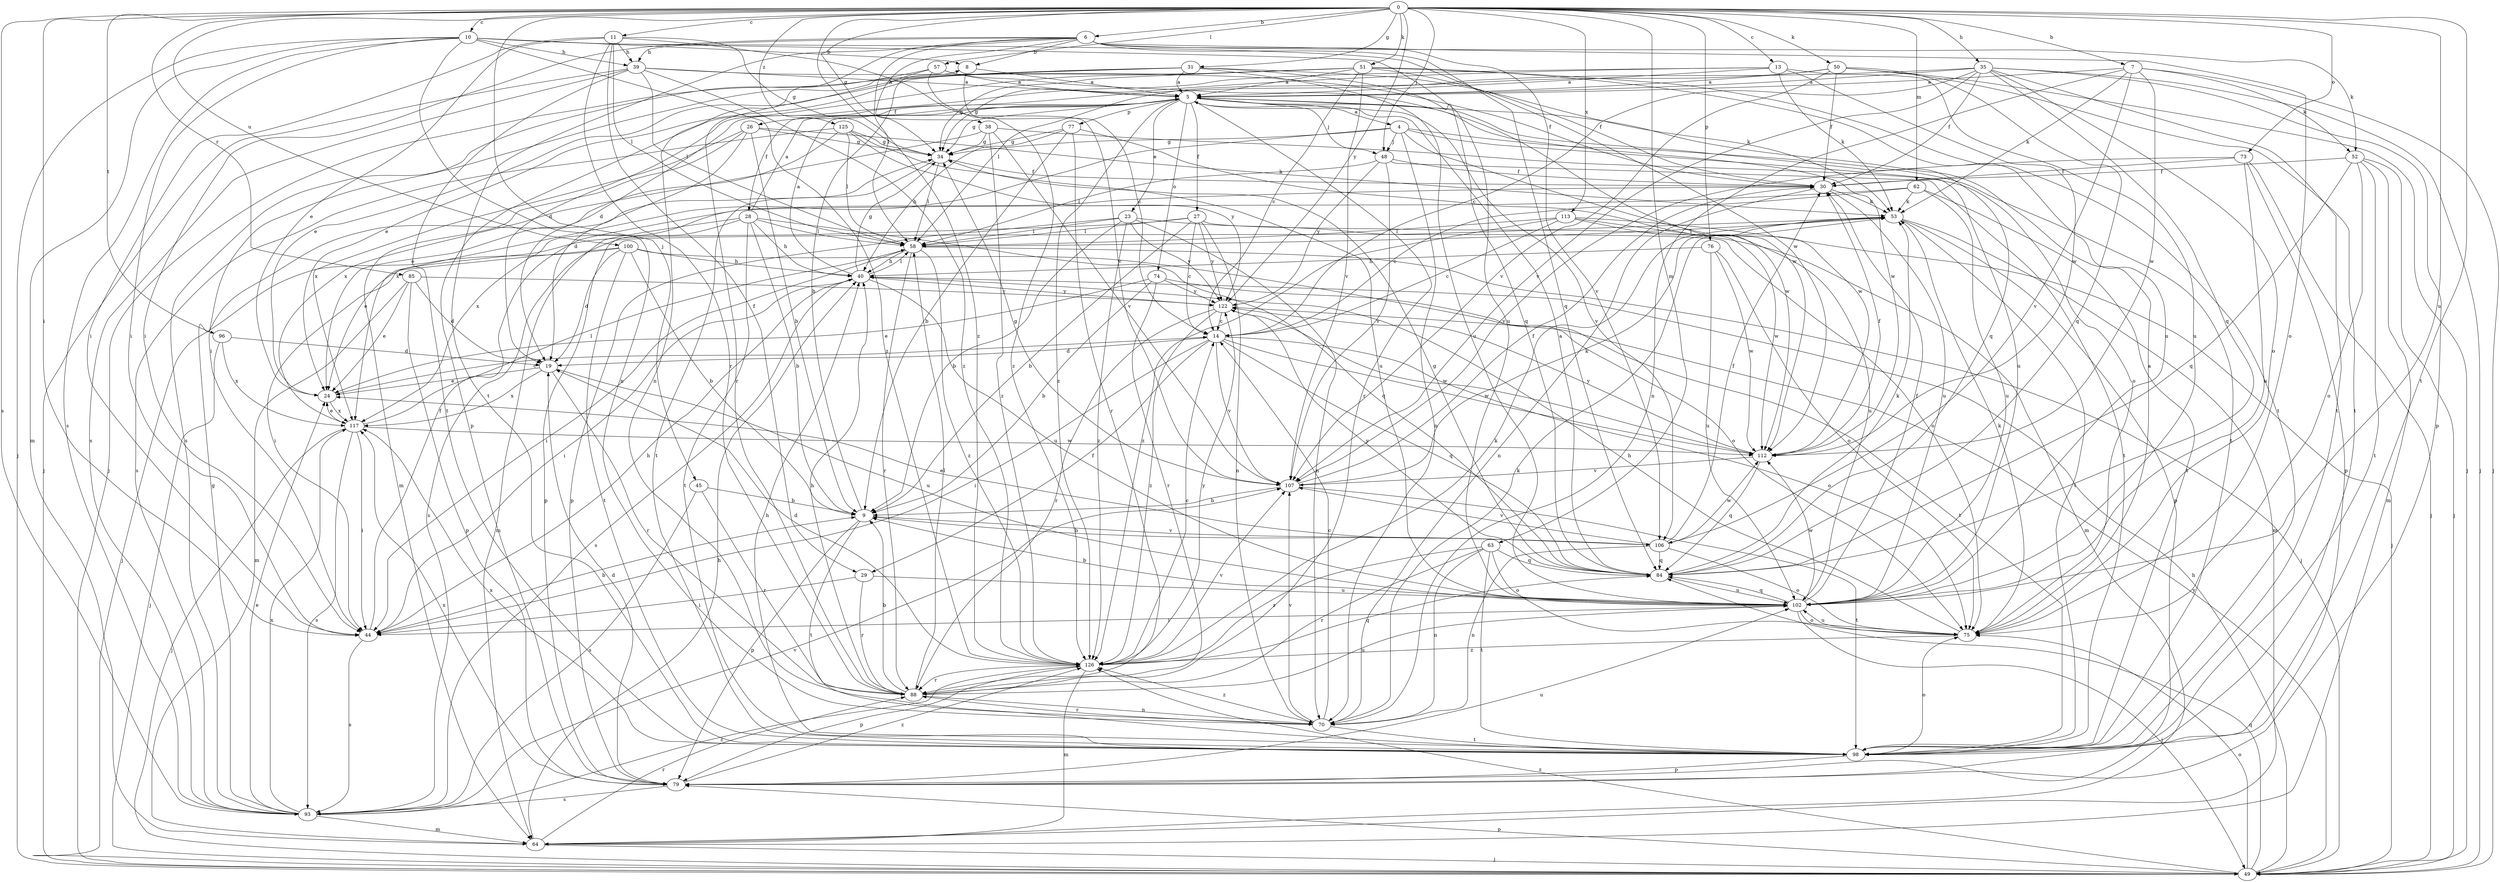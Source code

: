 strict digraph  {
0;
4;
5;
6;
7;
8;
9;
10;
11;
13;
14;
19;
23;
24;
26;
27;
28;
29;
30;
31;
34;
35;
38;
39;
40;
44;
45;
48;
49;
50;
51;
52;
53;
57;
58;
62;
63;
64;
70;
73;
74;
75;
76;
77;
79;
84;
85;
88;
93;
96;
98;
100;
102;
106;
107;
112;
113;
117;
122;
125;
126;
0 -> 6  [label=b];
0 -> 7  [label=b];
0 -> 10  [label=c];
0 -> 11  [label=c];
0 -> 13  [label=c];
0 -> 31  [label=g];
0 -> 34  [label=g];
0 -> 35  [label=h];
0 -> 44  [label=i];
0 -> 45  [label=j];
0 -> 48  [label=j];
0 -> 50  [label=k];
0 -> 51  [label=k];
0 -> 57  [label=l];
0 -> 62  [label=m];
0 -> 63  [label=m];
0 -> 73  [label=o];
0 -> 76  [label=p];
0 -> 85  [label=r];
0 -> 93  [label=s];
0 -> 96  [label=t];
0 -> 98  [label=t];
0 -> 100  [label=u];
0 -> 102  [label=u];
0 -> 113  [label=x];
0 -> 122  [label=y];
0 -> 125  [label=z];
0 -> 126  [label=z];
4 -> 34  [label=g];
4 -> 48  [label=j];
4 -> 70  [label=n];
4 -> 98  [label=t];
4 -> 102  [label=u];
4 -> 112  [label=w];
4 -> 117  [label=x];
5 -> 4  [label=a];
5 -> 23  [label=e];
5 -> 26  [label=f];
5 -> 27  [label=f];
5 -> 28  [label=f];
5 -> 34  [label=g];
5 -> 48  [label=j];
5 -> 74  [label=o];
5 -> 77  [label=p];
5 -> 84  [label=q];
5 -> 88  [label=r];
5 -> 106  [label=v];
5 -> 112  [label=w];
5 -> 126  [label=z];
6 -> 8  [label=b];
6 -> 38  [label=h];
6 -> 39  [label=h];
6 -> 44  [label=i];
6 -> 52  [label=k];
6 -> 58  [label=l];
6 -> 70  [label=n];
6 -> 75  [label=o];
6 -> 84  [label=q];
6 -> 98  [label=t];
6 -> 106  [label=v];
7 -> 5  [label=a];
7 -> 49  [label=j];
7 -> 52  [label=k];
7 -> 53  [label=k];
7 -> 70  [label=n];
7 -> 106  [label=v];
7 -> 112  [label=w];
8 -> 5  [label=a];
8 -> 14  [label=c];
9 -> 8  [label=b];
9 -> 79  [label=p];
9 -> 98  [label=t];
9 -> 106  [label=v];
10 -> 8  [label=b];
10 -> 39  [label=h];
10 -> 44  [label=i];
10 -> 49  [label=j];
10 -> 64  [label=m];
10 -> 70  [label=n];
10 -> 93  [label=s];
10 -> 102  [label=u];
10 -> 112  [label=w];
10 -> 126  [label=z];
11 -> 24  [label=e];
11 -> 29  [label=f];
11 -> 34  [label=g];
11 -> 39  [label=h];
11 -> 44  [label=i];
11 -> 58  [label=l];
11 -> 88  [label=r];
11 -> 107  [label=v];
13 -> 5  [label=a];
13 -> 19  [label=d];
13 -> 34  [label=g];
13 -> 53  [label=k];
13 -> 102  [label=u];
13 -> 112  [label=w];
14 -> 19  [label=d];
14 -> 29  [label=f];
14 -> 44  [label=i];
14 -> 75  [label=o];
14 -> 84  [label=q];
14 -> 107  [label=v];
14 -> 112  [label=w];
19 -> 24  [label=e];
19 -> 88  [label=r];
19 -> 102  [label=u];
19 -> 117  [label=x];
23 -> 9  [label=b];
23 -> 58  [label=l];
23 -> 70  [label=n];
23 -> 75  [label=o];
23 -> 79  [label=p];
23 -> 122  [label=y];
23 -> 126  [label=z];
24 -> 14  [label=c];
24 -> 117  [label=x];
26 -> 9  [label=b];
26 -> 19  [label=d];
26 -> 34  [label=g];
26 -> 53  [label=k];
26 -> 64  [label=m];
26 -> 117  [label=x];
27 -> 9  [label=b];
27 -> 14  [label=c];
27 -> 24  [label=e];
27 -> 58  [label=l];
27 -> 64  [label=m];
27 -> 70  [label=n];
27 -> 122  [label=y];
28 -> 5  [label=a];
28 -> 9  [label=b];
28 -> 40  [label=h];
28 -> 58  [label=l];
28 -> 64  [label=m];
28 -> 79  [label=p];
28 -> 84  [label=q];
28 -> 98  [label=t];
29 -> 44  [label=i];
29 -> 88  [label=r];
29 -> 102  [label=u];
30 -> 53  [label=k];
30 -> 70  [label=n];
30 -> 102  [label=u];
31 -> 5  [label=a];
31 -> 24  [label=e];
31 -> 44  [label=i];
31 -> 49  [label=j];
31 -> 53  [label=k];
31 -> 84  [label=q];
31 -> 102  [label=u];
34 -> 30  [label=f];
34 -> 58  [label=l];
34 -> 98  [label=t];
35 -> 5  [label=a];
35 -> 14  [label=c];
35 -> 19  [label=d];
35 -> 30  [label=f];
35 -> 49  [label=j];
35 -> 75  [label=o];
35 -> 79  [label=p];
35 -> 84  [label=q];
35 -> 98  [label=t];
35 -> 107  [label=v];
38 -> 34  [label=g];
38 -> 75  [label=o];
38 -> 107  [label=v];
38 -> 117  [label=x];
38 -> 126  [label=z];
39 -> 5  [label=a];
39 -> 30  [label=f];
39 -> 49  [label=j];
39 -> 58  [label=l];
39 -> 93  [label=s];
39 -> 98  [label=t];
39 -> 126  [label=z];
40 -> 5  [label=a];
40 -> 34  [label=g];
40 -> 44  [label=i];
40 -> 58  [label=l];
40 -> 93  [label=s];
40 -> 102  [label=u];
40 -> 122  [label=y];
44 -> 9  [label=b];
44 -> 30  [label=f];
44 -> 40  [label=h];
44 -> 93  [label=s];
45 -> 9  [label=b];
45 -> 88  [label=r];
45 -> 93  [label=s];
48 -> 30  [label=f];
48 -> 58  [label=l];
48 -> 98  [label=t];
48 -> 107  [label=v];
48 -> 122  [label=y];
49 -> 40  [label=h];
49 -> 75  [label=o];
49 -> 79  [label=p];
49 -> 84  [label=q];
49 -> 122  [label=y];
49 -> 126  [label=z];
50 -> 5  [label=a];
50 -> 30  [label=f];
50 -> 49  [label=j];
50 -> 58  [label=l];
50 -> 84  [label=q];
50 -> 98  [label=t];
50 -> 107  [label=v];
51 -> 5  [label=a];
51 -> 14  [label=c];
51 -> 24  [label=e];
51 -> 30  [label=f];
51 -> 34  [label=g];
51 -> 79  [label=p];
51 -> 98  [label=t];
51 -> 102  [label=u];
51 -> 107  [label=v];
52 -> 30  [label=f];
52 -> 49  [label=j];
52 -> 64  [label=m];
52 -> 75  [label=o];
52 -> 84  [label=q];
52 -> 98  [label=t];
53 -> 58  [label=l];
53 -> 64  [label=m];
53 -> 79  [label=p];
53 -> 93  [label=s];
53 -> 98  [label=t];
57 -> 5  [label=a];
57 -> 88  [label=r];
57 -> 93  [label=s];
57 -> 112  [label=w];
57 -> 126  [label=z];
58 -> 40  [label=h];
58 -> 44  [label=i];
58 -> 49  [label=j];
58 -> 88  [label=r];
58 -> 126  [label=z];
62 -> 14  [label=c];
62 -> 53  [label=k];
62 -> 98  [label=t];
62 -> 102  [label=u];
62 -> 117  [label=x];
63 -> 70  [label=n];
63 -> 75  [label=o];
63 -> 84  [label=q];
63 -> 88  [label=r];
63 -> 98  [label=t];
63 -> 126  [label=z];
64 -> 40  [label=h];
64 -> 49  [label=j];
64 -> 88  [label=r];
70 -> 14  [label=c];
70 -> 53  [label=k];
70 -> 88  [label=r];
70 -> 98  [label=t];
70 -> 107  [label=v];
70 -> 126  [label=z];
73 -> 30  [label=f];
73 -> 49  [label=j];
73 -> 79  [label=p];
73 -> 102  [label=u];
73 -> 107  [label=v];
74 -> 9  [label=b];
74 -> 24  [label=e];
74 -> 88  [label=r];
74 -> 98  [label=t];
74 -> 122  [label=y];
75 -> 5  [label=a];
75 -> 40  [label=h];
75 -> 53  [label=k];
75 -> 102  [label=u];
75 -> 126  [label=z];
76 -> 40  [label=h];
76 -> 75  [label=o];
76 -> 102  [label=u];
76 -> 112  [label=w];
77 -> 9  [label=b];
77 -> 34  [label=g];
77 -> 40  [label=h];
77 -> 88  [label=r];
77 -> 112  [label=w];
79 -> 19  [label=d];
79 -> 93  [label=s];
79 -> 102  [label=u];
79 -> 117  [label=x];
79 -> 126  [label=z];
84 -> 5  [label=a];
84 -> 34  [label=g];
84 -> 53  [label=k];
84 -> 102  [label=u];
84 -> 122  [label=y];
85 -> 19  [label=d];
85 -> 24  [label=e];
85 -> 64  [label=m];
85 -> 79  [label=p];
85 -> 122  [label=y];
88 -> 9  [label=b];
88 -> 40  [label=h];
88 -> 58  [label=l];
88 -> 70  [label=n];
88 -> 102  [label=u];
93 -> 24  [label=e];
93 -> 34  [label=g];
93 -> 64  [label=m];
93 -> 107  [label=v];
93 -> 117  [label=x];
93 -> 126  [label=z];
96 -> 19  [label=d];
96 -> 49  [label=j];
96 -> 117  [label=x];
98 -> 40  [label=h];
98 -> 75  [label=o];
98 -> 79  [label=p];
98 -> 117  [label=x];
100 -> 9  [label=b];
100 -> 19  [label=d];
100 -> 40  [label=h];
100 -> 44  [label=i];
100 -> 49  [label=j];
100 -> 75  [label=o];
100 -> 98  [label=t];
102 -> 9  [label=b];
102 -> 30  [label=f];
102 -> 44  [label=i];
102 -> 49  [label=j];
102 -> 75  [label=o];
102 -> 84  [label=q];
102 -> 112  [label=w];
106 -> 9  [label=b];
106 -> 24  [label=e];
106 -> 30  [label=f];
106 -> 70  [label=n];
106 -> 75  [label=o];
106 -> 84  [label=q];
106 -> 107  [label=v];
106 -> 112  [label=w];
107 -> 9  [label=b];
107 -> 30  [label=f];
107 -> 34  [label=g];
107 -> 53  [label=k];
107 -> 98  [label=t];
112 -> 30  [label=f];
112 -> 84  [label=q];
112 -> 107  [label=v];
112 -> 122  [label=y];
113 -> 14  [label=c];
113 -> 49  [label=j];
113 -> 58  [label=l];
113 -> 102  [label=u];
113 -> 112  [label=w];
113 -> 126  [label=z];
117 -> 24  [label=e];
117 -> 44  [label=i];
117 -> 49  [label=j];
117 -> 58  [label=l];
117 -> 93  [label=s];
117 -> 112  [label=w];
122 -> 14  [label=c];
122 -> 88  [label=r];
122 -> 112  [label=w];
122 -> 126  [label=z];
125 -> 24  [label=e];
125 -> 34  [label=g];
125 -> 58  [label=l];
125 -> 93  [label=s];
125 -> 102  [label=u];
125 -> 122  [label=y];
126 -> 14  [label=c];
126 -> 19  [label=d];
126 -> 53  [label=k];
126 -> 64  [label=m];
126 -> 79  [label=p];
126 -> 84  [label=q];
126 -> 88  [label=r];
126 -> 107  [label=v];
126 -> 122  [label=y];
}
